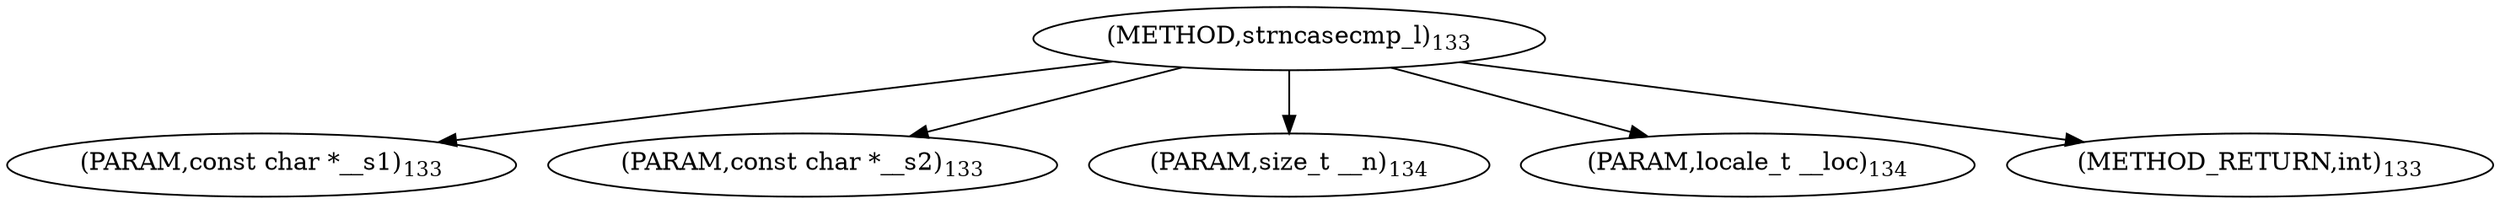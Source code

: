 digraph "strncasecmp_l" {  
"98981" [label = <(METHOD,strncasecmp_l)<SUB>133</SUB>> ]
"98982" [label = <(PARAM,const char *__s1)<SUB>133</SUB>> ]
"98983" [label = <(PARAM,const char *__s2)<SUB>133</SUB>> ]
"98984" [label = <(PARAM,size_t __n)<SUB>134</SUB>> ]
"98985" [label = <(PARAM,locale_t __loc)<SUB>134</SUB>> ]
"98986" [label = <(METHOD_RETURN,int)<SUB>133</SUB>> ]
  "98981" -> "98982" 
  "98981" -> "98983" 
  "98981" -> "98984" 
  "98981" -> "98985" 
  "98981" -> "98986" 
}
